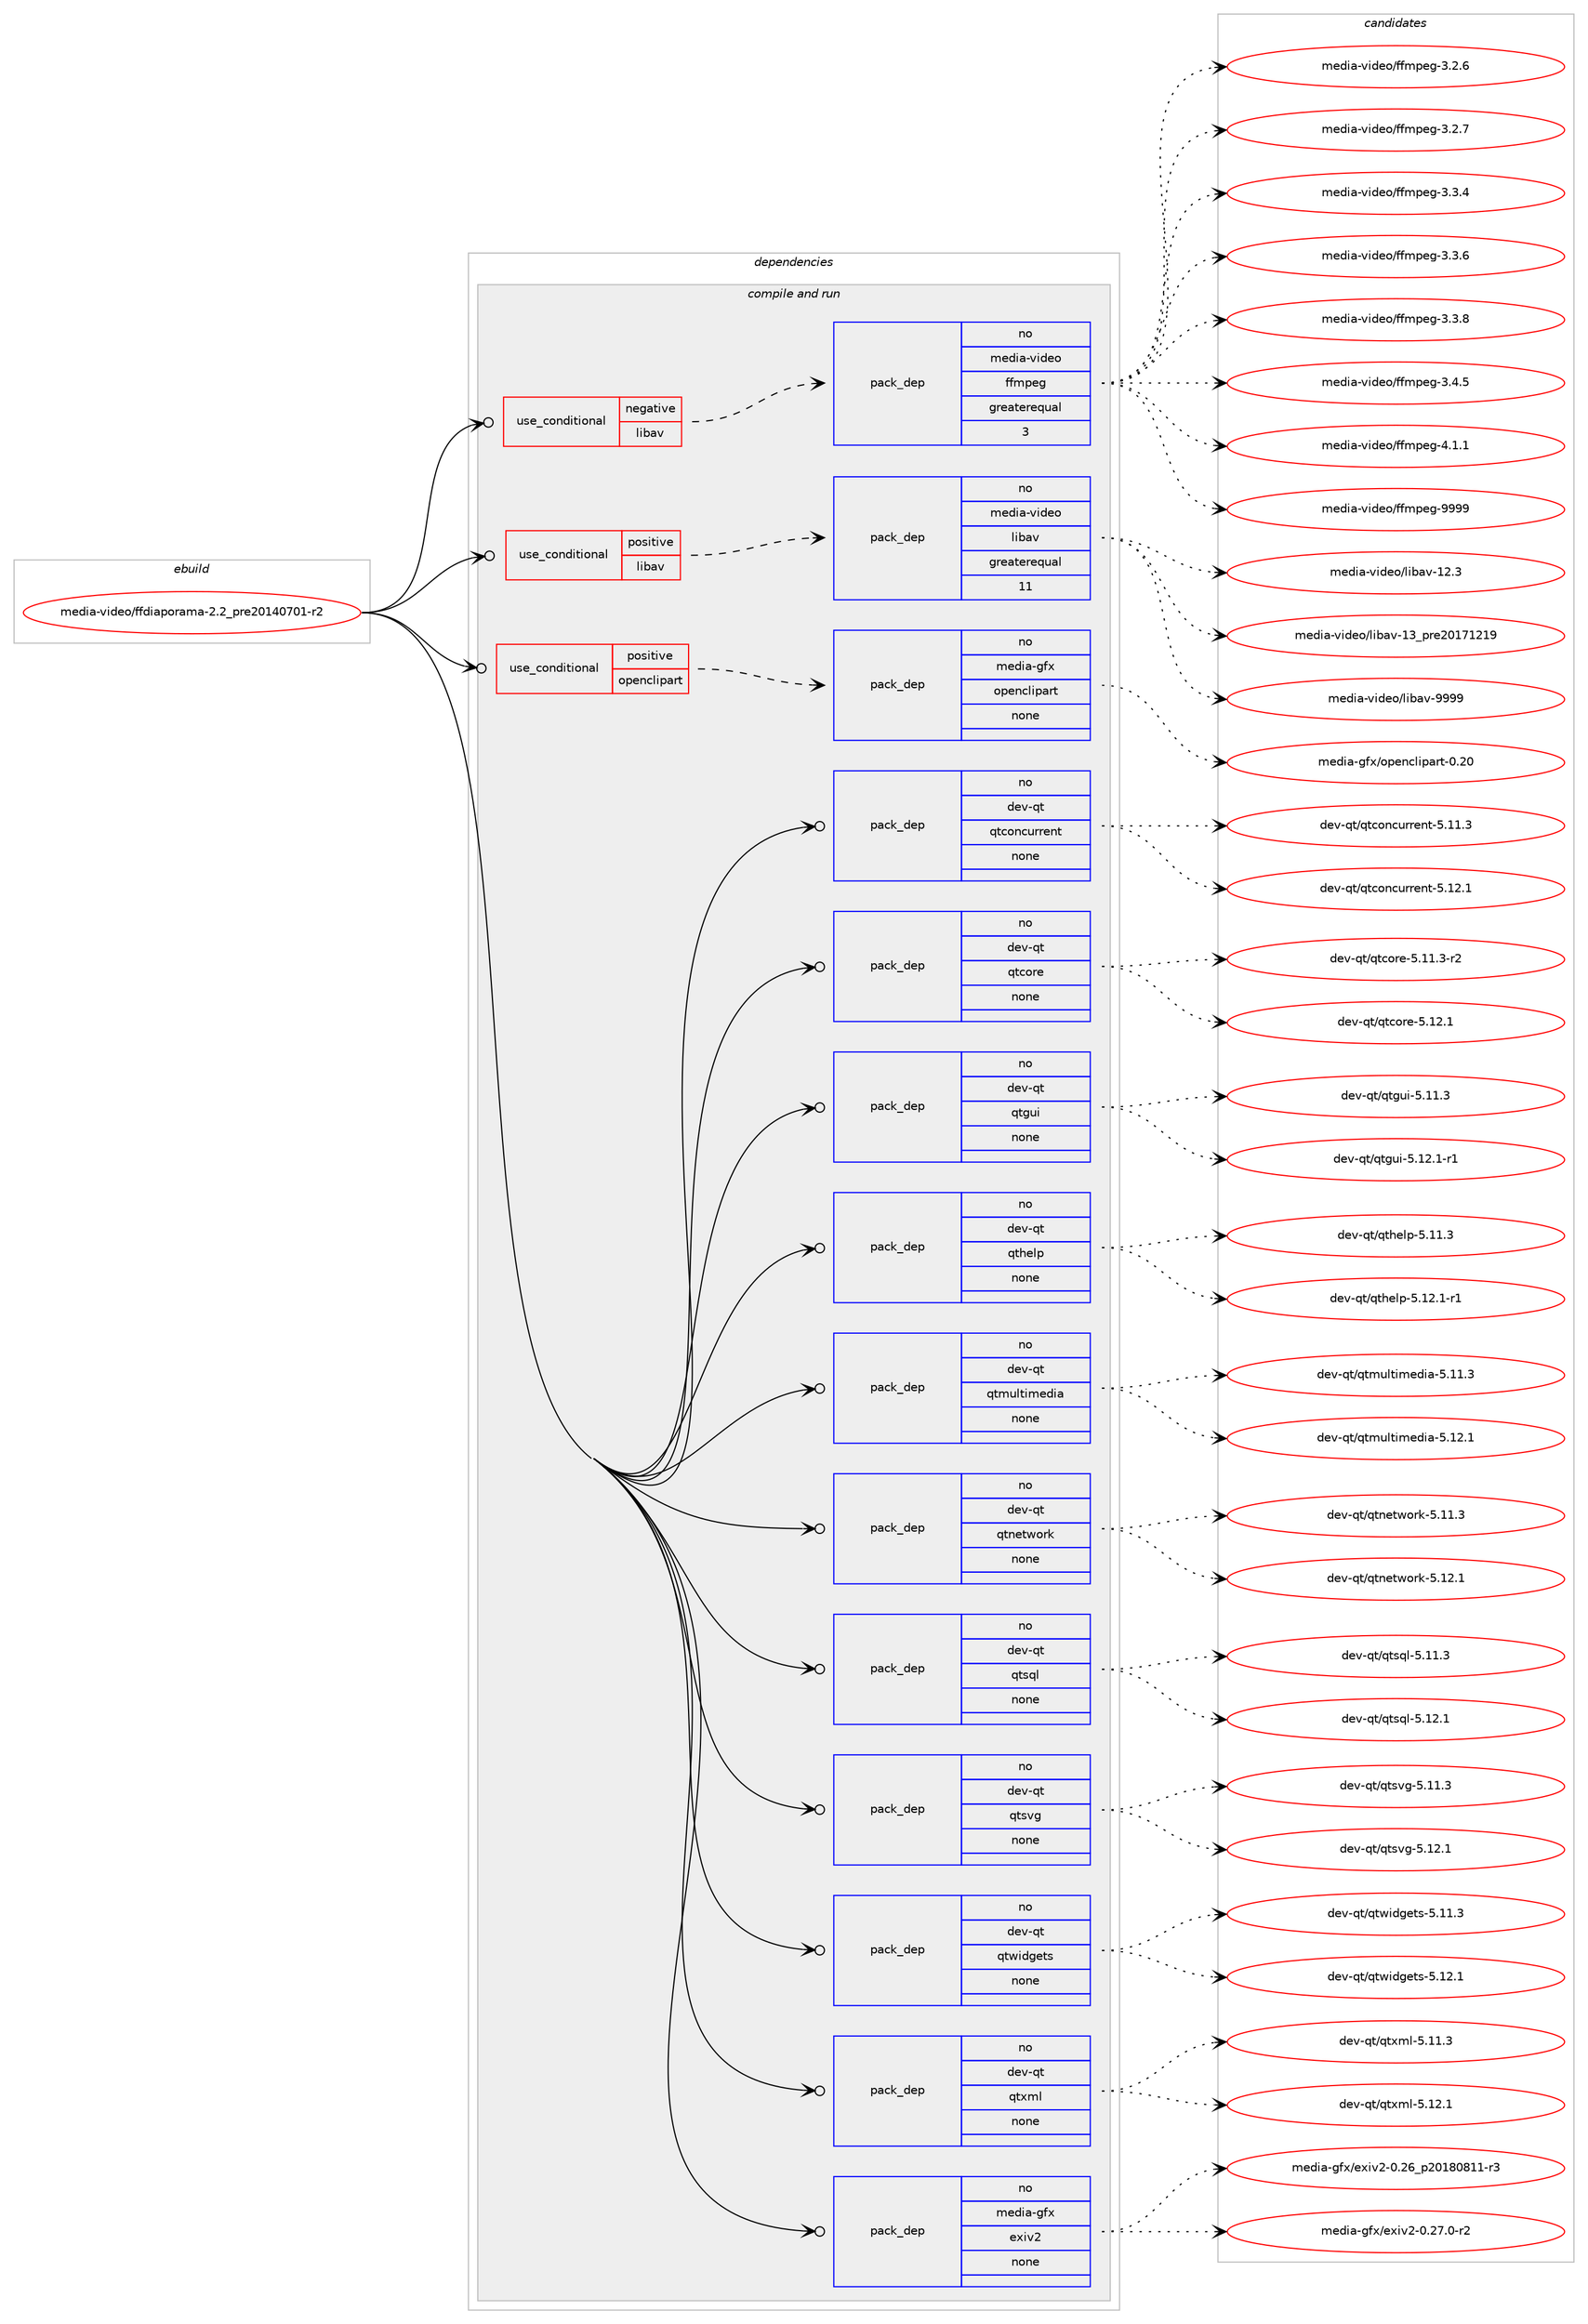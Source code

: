 digraph prolog {

# *************
# Graph options
# *************

newrank=true;
concentrate=true;
compound=true;
graph [rankdir=LR,fontname=Helvetica,fontsize=10,ranksep=1.5];#, ranksep=2.5, nodesep=0.2];
edge  [arrowhead=vee];
node  [fontname=Helvetica,fontsize=10];

# **********
# The ebuild
# **********

subgraph cluster_leftcol {
color=gray;
rank=same;
label=<<i>ebuild</i>>;
id [label="media-video/ffdiaporama-2.2_pre20140701-r2", color=red, width=4, href="../media-video/ffdiaporama-2.2_pre20140701-r2.svg"];
}

# ****************
# The dependencies
# ****************

subgraph cluster_midcol {
color=gray;
label=<<i>dependencies</i>>;
subgraph cluster_compile {
fillcolor="#eeeeee";
style=filled;
label=<<i>compile</i>>;
}
subgraph cluster_compileandrun {
fillcolor="#eeeeee";
style=filled;
label=<<i>compile and run</i>>;
subgraph cond439490 {
dependency1635659 [label=<<TABLE BORDER="0" CELLBORDER="1" CELLSPACING="0" CELLPADDING="4"><TR><TD ROWSPAN="3" CELLPADDING="10">use_conditional</TD></TR><TR><TD>negative</TD></TR><TR><TD>libav</TD></TR></TABLE>>, shape=none, color=red];
subgraph pack1169748 {
dependency1635660 [label=<<TABLE BORDER="0" CELLBORDER="1" CELLSPACING="0" CELLPADDING="4" WIDTH="220"><TR><TD ROWSPAN="6" CELLPADDING="30">pack_dep</TD></TR><TR><TD WIDTH="110">no</TD></TR><TR><TD>media-video</TD></TR><TR><TD>ffmpeg</TD></TR><TR><TD>greaterequal</TD></TR><TR><TD>3</TD></TR></TABLE>>, shape=none, color=blue];
}
dependency1635659:e -> dependency1635660:w [weight=20,style="dashed",arrowhead="vee"];
}
id:e -> dependency1635659:w [weight=20,style="solid",arrowhead="odotvee"];
subgraph cond439491 {
dependency1635661 [label=<<TABLE BORDER="0" CELLBORDER="1" CELLSPACING="0" CELLPADDING="4"><TR><TD ROWSPAN="3" CELLPADDING="10">use_conditional</TD></TR><TR><TD>positive</TD></TR><TR><TD>libav</TD></TR></TABLE>>, shape=none, color=red];
subgraph pack1169749 {
dependency1635662 [label=<<TABLE BORDER="0" CELLBORDER="1" CELLSPACING="0" CELLPADDING="4" WIDTH="220"><TR><TD ROWSPAN="6" CELLPADDING="30">pack_dep</TD></TR><TR><TD WIDTH="110">no</TD></TR><TR><TD>media-video</TD></TR><TR><TD>libav</TD></TR><TR><TD>greaterequal</TD></TR><TR><TD>11</TD></TR></TABLE>>, shape=none, color=blue];
}
dependency1635661:e -> dependency1635662:w [weight=20,style="dashed",arrowhead="vee"];
}
id:e -> dependency1635661:w [weight=20,style="solid",arrowhead="odotvee"];
subgraph cond439492 {
dependency1635663 [label=<<TABLE BORDER="0" CELLBORDER="1" CELLSPACING="0" CELLPADDING="4"><TR><TD ROWSPAN="3" CELLPADDING="10">use_conditional</TD></TR><TR><TD>positive</TD></TR><TR><TD>openclipart</TD></TR></TABLE>>, shape=none, color=red];
subgraph pack1169750 {
dependency1635664 [label=<<TABLE BORDER="0" CELLBORDER="1" CELLSPACING="0" CELLPADDING="4" WIDTH="220"><TR><TD ROWSPAN="6" CELLPADDING="30">pack_dep</TD></TR><TR><TD WIDTH="110">no</TD></TR><TR><TD>media-gfx</TD></TR><TR><TD>openclipart</TD></TR><TR><TD>none</TD></TR><TR><TD></TD></TR></TABLE>>, shape=none, color=blue];
}
dependency1635663:e -> dependency1635664:w [weight=20,style="dashed",arrowhead="vee"];
}
id:e -> dependency1635663:w [weight=20,style="solid",arrowhead="odotvee"];
subgraph pack1169751 {
dependency1635665 [label=<<TABLE BORDER="0" CELLBORDER="1" CELLSPACING="0" CELLPADDING="4" WIDTH="220"><TR><TD ROWSPAN="6" CELLPADDING="30">pack_dep</TD></TR><TR><TD WIDTH="110">no</TD></TR><TR><TD>dev-qt</TD></TR><TR><TD>qtconcurrent</TD></TR><TR><TD>none</TD></TR><TR><TD></TD></TR></TABLE>>, shape=none, color=blue];
}
id:e -> dependency1635665:w [weight=20,style="solid",arrowhead="odotvee"];
subgraph pack1169752 {
dependency1635666 [label=<<TABLE BORDER="0" CELLBORDER="1" CELLSPACING="0" CELLPADDING="4" WIDTH="220"><TR><TD ROWSPAN="6" CELLPADDING="30">pack_dep</TD></TR><TR><TD WIDTH="110">no</TD></TR><TR><TD>dev-qt</TD></TR><TR><TD>qtcore</TD></TR><TR><TD>none</TD></TR><TR><TD></TD></TR></TABLE>>, shape=none, color=blue];
}
id:e -> dependency1635666:w [weight=20,style="solid",arrowhead="odotvee"];
subgraph pack1169753 {
dependency1635667 [label=<<TABLE BORDER="0" CELLBORDER="1" CELLSPACING="0" CELLPADDING="4" WIDTH="220"><TR><TD ROWSPAN="6" CELLPADDING="30">pack_dep</TD></TR><TR><TD WIDTH="110">no</TD></TR><TR><TD>dev-qt</TD></TR><TR><TD>qtgui</TD></TR><TR><TD>none</TD></TR><TR><TD></TD></TR></TABLE>>, shape=none, color=blue];
}
id:e -> dependency1635667:w [weight=20,style="solid",arrowhead="odotvee"];
subgraph pack1169754 {
dependency1635668 [label=<<TABLE BORDER="0" CELLBORDER="1" CELLSPACING="0" CELLPADDING="4" WIDTH="220"><TR><TD ROWSPAN="6" CELLPADDING="30">pack_dep</TD></TR><TR><TD WIDTH="110">no</TD></TR><TR><TD>dev-qt</TD></TR><TR><TD>qthelp</TD></TR><TR><TD>none</TD></TR><TR><TD></TD></TR></TABLE>>, shape=none, color=blue];
}
id:e -> dependency1635668:w [weight=20,style="solid",arrowhead="odotvee"];
subgraph pack1169755 {
dependency1635669 [label=<<TABLE BORDER="0" CELLBORDER="1" CELLSPACING="0" CELLPADDING="4" WIDTH="220"><TR><TD ROWSPAN="6" CELLPADDING="30">pack_dep</TD></TR><TR><TD WIDTH="110">no</TD></TR><TR><TD>dev-qt</TD></TR><TR><TD>qtmultimedia</TD></TR><TR><TD>none</TD></TR><TR><TD></TD></TR></TABLE>>, shape=none, color=blue];
}
id:e -> dependency1635669:w [weight=20,style="solid",arrowhead="odotvee"];
subgraph pack1169756 {
dependency1635670 [label=<<TABLE BORDER="0" CELLBORDER="1" CELLSPACING="0" CELLPADDING="4" WIDTH="220"><TR><TD ROWSPAN="6" CELLPADDING="30">pack_dep</TD></TR><TR><TD WIDTH="110">no</TD></TR><TR><TD>dev-qt</TD></TR><TR><TD>qtnetwork</TD></TR><TR><TD>none</TD></TR><TR><TD></TD></TR></TABLE>>, shape=none, color=blue];
}
id:e -> dependency1635670:w [weight=20,style="solid",arrowhead="odotvee"];
subgraph pack1169757 {
dependency1635671 [label=<<TABLE BORDER="0" CELLBORDER="1" CELLSPACING="0" CELLPADDING="4" WIDTH="220"><TR><TD ROWSPAN="6" CELLPADDING="30">pack_dep</TD></TR><TR><TD WIDTH="110">no</TD></TR><TR><TD>dev-qt</TD></TR><TR><TD>qtsql</TD></TR><TR><TD>none</TD></TR><TR><TD></TD></TR></TABLE>>, shape=none, color=blue];
}
id:e -> dependency1635671:w [weight=20,style="solid",arrowhead="odotvee"];
subgraph pack1169758 {
dependency1635672 [label=<<TABLE BORDER="0" CELLBORDER="1" CELLSPACING="0" CELLPADDING="4" WIDTH="220"><TR><TD ROWSPAN="6" CELLPADDING="30">pack_dep</TD></TR><TR><TD WIDTH="110">no</TD></TR><TR><TD>dev-qt</TD></TR><TR><TD>qtsvg</TD></TR><TR><TD>none</TD></TR><TR><TD></TD></TR></TABLE>>, shape=none, color=blue];
}
id:e -> dependency1635672:w [weight=20,style="solid",arrowhead="odotvee"];
subgraph pack1169759 {
dependency1635673 [label=<<TABLE BORDER="0" CELLBORDER="1" CELLSPACING="0" CELLPADDING="4" WIDTH="220"><TR><TD ROWSPAN="6" CELLPADDING="30">pack_dep</TD></TR><TR><TD WIDTH="110">no</TD></TR><TR><TD>dev-qt</TD></TR><TR><TD>qtwidgets</TD></TR><TR><TD>none</TD></TR><TR><TD></TD></TR></TABLE>>, shape=none, color=blue];
}
id:e -> dependency1635673:w [weight=20,style="solid",arrowhead="odotvee"];
subgraph pack1169760 {
dependency1635674 [label=<<TABLE BORDER="0" CELLBORDER="1" CELLSPACING="0" CELLPADDING="4" WIDTH="220"><TR><TD ROWSPAN="6" CELLPADDING="30">pack_dep</TD></TR><TR><TD WIDTH="110">no</TD></TR><TR><TD>dev-qt</TD></TR><TR><TD>qtxml</TD></TR><TR><TD>none</TD></TR><TR><TD></TD></TR></TABLE>>, shape=none, color=blue];
}
id:e -> dependency1635674:w [weight=20,style="solid",arrowhead="odotvee"];
subgraph pack1169761 {
dependency1635675 [label=<<TABLE BORDER="0" CELLBORDER="1" CELLSPACING="0" CELLPADDING="4" WIDTH="220"><TR><TD ROWSPAN="6" CELLPADDING="30">pack_dep</TD></TR><TR><TD WIDTH="110">no</TD></TR><TR><TD>media-gfx</TD></TR><TR><TD>exiv2</TD></TR><TR><TD>none</TD></TR><TR><TD></TD></TR></TABLE>>, shape=none, color=blue];
}
id:e -> dependency1635675:w [weight=20,style="solid",arrowhead="odotvee"];
}
subgraph cluster_run {
fillcolor="#eeeeee";
style=filled;
label=<<i>run</i>>;
}
}

# **************
# The candidates
# **************

subgraph cluster_choices {
rank=same;
color=gray;
label=<<i>candidates</i>>;

subgraph choice1169748 {
color=black;
nodesep=1;
choice109101100105974511810510010111147102102109112101103455146504654 [label="media-video/ffmpeg-3.2.6", color=red, width=4,href="../media-video/ffmpeg-3.2.6.svg"];
choice109101100105974511810510010111147102102109112101103455146504655 [label="media-video/ffmpeg-3.2.7", color=red, width=4,href="../media-video/ffmpeg-3.2.7.svg"];
choice109101100105974511810510010111147102102109112101103455146514652 [label="media-video/ffmpeg-3.3.4", color=red, width=4,href="../media-video/ffmpeg-3.3.4.svg"];
choice109101100105974511810510010111147102102109112101103455146514654 [label="media-video/ffmpeg-3.3.6", color=red, width=4,href="../media-video/ffmpeg-3.3.6.svg"];
choice109101100105974511810510010111147102102109112101103455146514656 [label="media-video/ffmpeg-3.3.8", color=red, width=4,href="../media-video/ffmpeg-3.3.8.svg"];
choice109101100105974511810510010111147102102109112101103455146524653 [label="media-video/ffmpeg-3.4.5", color=red, width=4,href="../media-video/ffmpeg-3.4.5.svg"];
choice109101100105974511810510010111147102102109112101103455246494649 [label="media-video/ffmpeg-4.1.1", color=red, width=4,href="../media-video/ffmpeg-4.1.1.svg"];
choice1091011001059745118105100101111471021021091121011034557575757 [label="media-video/ffmpeg-9999", color=red, width=4,href="../media-video/ffmpeg-9999.svg"];
dependency1635660:e -> choice109101100105974511810510010111147102102109112101103455146504654:w [style=dotted,weight="100"];
dependency1635660:e -> choice109101100105974511810510010111147102102109112101103455146504655:w [style=dotted,weight="100"];
dependency1635660:e -> choice109101100105974511810510010111147102102109112101103455146514652:w [style=dotted,weight="100"];
dependency1635660:e -> choice109101100105974511810510010111147102102109112101103455146514654:w [style=dotted,weight="100"];
dependency1635660:e -> choice109101100105974511810510010111147102102109112101103455146514656:w [style=dotted,weight="100"];
dependency1635660:e -> choice109101100105974511810510010111147102102109112101103455146524653:w [style=dotted,weight="100"];
dependency1635660:e -> choice109101100105974511810510010111147102102109112101103455246494649:w [style=dotted,weight="100"];
dependency1635660:e -> choice1091011001059745118105100101111471021021091121011034557575757:w [style=dotted,weight="100"];
}
subgraph choice1169749 {
color=black;
nodesep=1;
choice10910110010597451181051001011114710810598971184549504651 [label="media-video/libav-12.3", color=red, width=4,href="../media-video/libav-12.3.svg"];
choice1091011001059745118105100101111471081059897118454951951121141015048495549504957 [label="media-video/libav-13_pre20171219", color=red, width=4,href="../media-video/libav-13_pre20171219.svg"];
choice10910110010597451181051001011114710810598971184557575757 [label="media-video/libav-9999", color=red, width=4,href="../media-video/libav-9999.svg"];
dependency1635662:e -> choice10910110010597451181051001011114710810598971184549504651:w [style=dotted,weight="100"];
dependency1635662:e -> choice1091011001059745118105100101111471081059897118454951951121141015048495549504957:w [style=dotted,weight="100"];
dependency1635662:e -> choice10910110010597451181051001011114710810598971184557575757:w [style=dotted,weight="100"];
}
subgraph choice1169750 {
color=black;
nodesep=1;
choice10910110010597451031021204711111210111099108105112971141164548465048 [label="media-gfx/openclipart-0.20", color=red, width=4,href="../media-gfx/openclipart-0.20.svg"];
dependency1635664:e -> choice10910110010597451031021204711111210111099108105112971141164548465048:w [style=dotted,weight="100"];
}
subgraph choice1169751 {
color=black;
nodesep=1;
choice1001011184511311647113116991111109911711411410111011645534649494651 [label="dev-qt/qtconcurrent-5.11.3", color=red, width=4,href="../dev-qt/qtconcurrent-5.11.3.svg"];
choice1001011184511311647113116991111109911711411410111011645534649504649 [label="dev-qt/qtconcurrent-5.12.1", color=red, width=4,href="../dev-qt/qtconcurrent-5.12.1.svg"];
dependency1635665:e -> choice1001011184511311647113116991111109911711411410111011645534649494651:w [style=dotted,weight="100"];
dependency1635665:e -> choice1001011184511311647113116991111109911711411410111011645534649504649:w [style=dotted,weight="100"];
}
subgraph choice1169752 {
color=black;
nodesep=1;
choice100101118451131164711311699111114101455346494946514511450 [label="dev-qt/qtcore-5.11.3-r2", color=red, width=4,href="../dev-qt/qtcore-5.11.3-r2.svg"];
choice10010111845113116471131169911111410145534649504649 [label="dev-qt/qtcore-5.12.1", color=red, width=4,href="../dev-qt/qtcore-5.12.1.svg"];
dependency1635666:e -> choice100101118451131164711311699111114101455346494946514511450:w [style=dotted,weight="100"];
dependency1635666:e -> choice10010111845113116471131169911111410145534649504649:w [style=dotted,weight="100"];
}
subgraph choice1169753 {
color=black;
nodesep=1;
choice100101118451131164711311610311710545534649494651 [label="dev-qt/qtgui-5.11.3", color=red, width=4,href="../dev-qt/qtgui-5.11.3.svg"];
choice1001011184511311647113116103117105455346495046494511449 [label="dev-qt/qtgui-5.12.1-r1", color=red, width=4,href="../dev-qt/qtgui-5.12.1-r1.svg"];
dependency1635667:e -> choice100101118451131164711311610311710545534649494651:w [style=dotted,weight="100"];
dependency1635667:e -> choice1001011184511311647113116103117105455346495046494511449:w [style=dotted,weight="100"];
}
subgraph choice1169754 {
color=black;
nodesep=1;
choice100101118451131164711311610410110811245534649494651 [label="dev-qt/qthelp-5.11.3", color=red, width=4,href="../dev-qt/qthelp-5.11.3.svg"];
choice1001011184511311647113116104101108112455346495046494511449 [label="dev-qt/qthelp-5.12.1-r1", color=red, width=4,href="../dev-qt/qthelp-5.12.1-r1.svg"];
dependency1635668:e -> choice100101118451131164711311610410110811245534649494651:w [style=dotted,weight="100"];
dependency1635668:e -> choice1001011184511311647113116104101108112455346495046494511449:w [style=dotted,weight="100"];
}
subgraph choice1169755 {
color=black;
nodesep=1;
choice10010111845113116471131161091171081161051091011001059745534649494651 [label="dev-qt/qtmultimedia-5.11.3", color=red, width=4,href="../dev-qt/qtmultimedia-5.11.3.svg"];
choice10010111845113116471131161091171081161051091011001059745534649504649 [label="dev-qt/qtmultimedia-5.12.1", color=red, width=4,href="../dev-qt/qtmultimedia-5.12.1.svg"];
dependency1635669:e -> choice10010111845113116471131161091171081161051091011001059745534649494651:w [style=dotted,weight="100"];
dependency1635669:e -> choice10010111845113116471131161091171081161051091011001059745534649504649:w [style=dotted,weight="100"];
}
subgraph choice1169756 {
color=black;
nodesep=1;
choice100101118451131164711311611010111611911111410745534649494651 [label="dev-qt/qtnetwork-5.11.3", color=red, width=4,href="../dev-qt/qtnetwork-5.11.3.svg"];
choice100101118451131164711311611010111611911111410745534649504649 [label="dev-qt/qtnetwork-5.12.1", color=red, width=4,href="../dev-qt/qtnetwork-5.12.1.svg"];
dependency1635670:e -> choice100101118451131164711311611010111611911111410745534649494651:w [style=dotted,weight="100"];
dependency1635670:e -> choice100101118451131164711311611010111611911111410745534649504649:w [style=dotted,weight="100"];
}
subgraph choice1169757 {
color=black;
nodesep=1;
choice100101118451131164711311611511310845534649494651 [label="dev-qt/qtsql-5.11.3", color=red, width=4,href="../dev-qt/qtsql-5.11.3.svg"];
choice100101118451131164711311611511310845534649504649 [label="dev-qt/qtsql-5.12.1", color=red, width=4,href="../dev-qt/qtsql-5.12.1.svg"];
dependency1635671:e -> choice100101118451131164711311611511310845534649494651:w [style=dotted,weight="100"];
dependency1635671:e -> choice100101118451131164711311611511310845534649504649:w [style=dotted,weight="100"];
}
subgraph choice1169758 {
color=black;
nodesep=1;
choice100101118451131164711311611511810345534649494651 [label="dev-qt/qtsvg-5.11.3", color=red, width=4,href="../dev-qt/qtsvg-5.11.3.svg"];
choice100101118451131164711311611511810345534649504649 [label="dev-qt/qtsvg-5.12.1", color=red, width=4,href="../dev-qt/qtsvg-5.12.1.svg"];
dependency1635672:e -> choice100101118451131164711311611511810345534649494651:w [style=dotted,weight="100"];
dependency1635672:e -> choice100101118451131164711311611511810345534649504649:w [style=dotted,weight="100"];
}
subgraph choice1169759 {
color=black;
nodesep=1;
choice100101118451131164711311611910510010310111611545534649494651 [label="dev-qt/qtwidgets-5.11.3", color=red, width=4,href="../dev-qt/qtwidgets-5.11.3.svg"];
choice100101118451131164711311611910510010310111611545534649504649 [label="dev-qt/qtwidgets-5.12.1", color=red, width=4,href="../dev-qt/qtwidgets-5.12.1.svg"];
dependency1635673:e -> choice100101118451131164711311611910510010310111611545534649494651:w [style=dotted,weight="100"];
dependency1635673:e -> choice100101118451131164711311611910510010310111611545534649504649:w [style=dotted,weight="100"];
}
subgraph choice1169760 {
color=black;
nodesep=1;
choice100101118451131164711311612010910845534649494651 [label="dev-qt/qtxml-5.11.3", color=red, width=4,href="../dev-qt/qtxml-5.11.3.svg"];
choice100101118451131164711311612010910845534649504649 [label="dev-qt/qtxml-5.12.1", color=red, width=4,href="../dev-qt/qtxml-5.12.1.svg"];
dependency1635674:e -> choice100101118451131164711311612010910845534649494651:w [style=dotted,weight="100"];
dependency1635674:e -> choice100101118451131164711311612010910845534649504649:w [style=dotted,weight="100"];
}
subgraph choice1169761 {
color=black;
nodesep=1;
choice1091011001059745103102120471011201051185045484650549511250484956485649494511451 [label="media-gfx/exiv2-0.26_p20180811-r3", color=red, width=4,href="../media-gfx/exiv2-0.26_p20180811-r3.svg"];
choice10910110010597451031021204710112010511850454846505546484511450 [label="media-gfx/exiv2-0.27.0-r2", color=red, width=4,href="../media-gfx/exiv2-0.27.0-r2.svg"];
dependency1635675:e -> choice1091011001059745103102120471011201051185045484650549511250484956485649494511451:w [style=dotted,weight="100"];
dependency1635675:e -> choice10910110010597451031021204710112010511850454846505546484511450:w [style=dotted,weight="100"];
}
}

}
